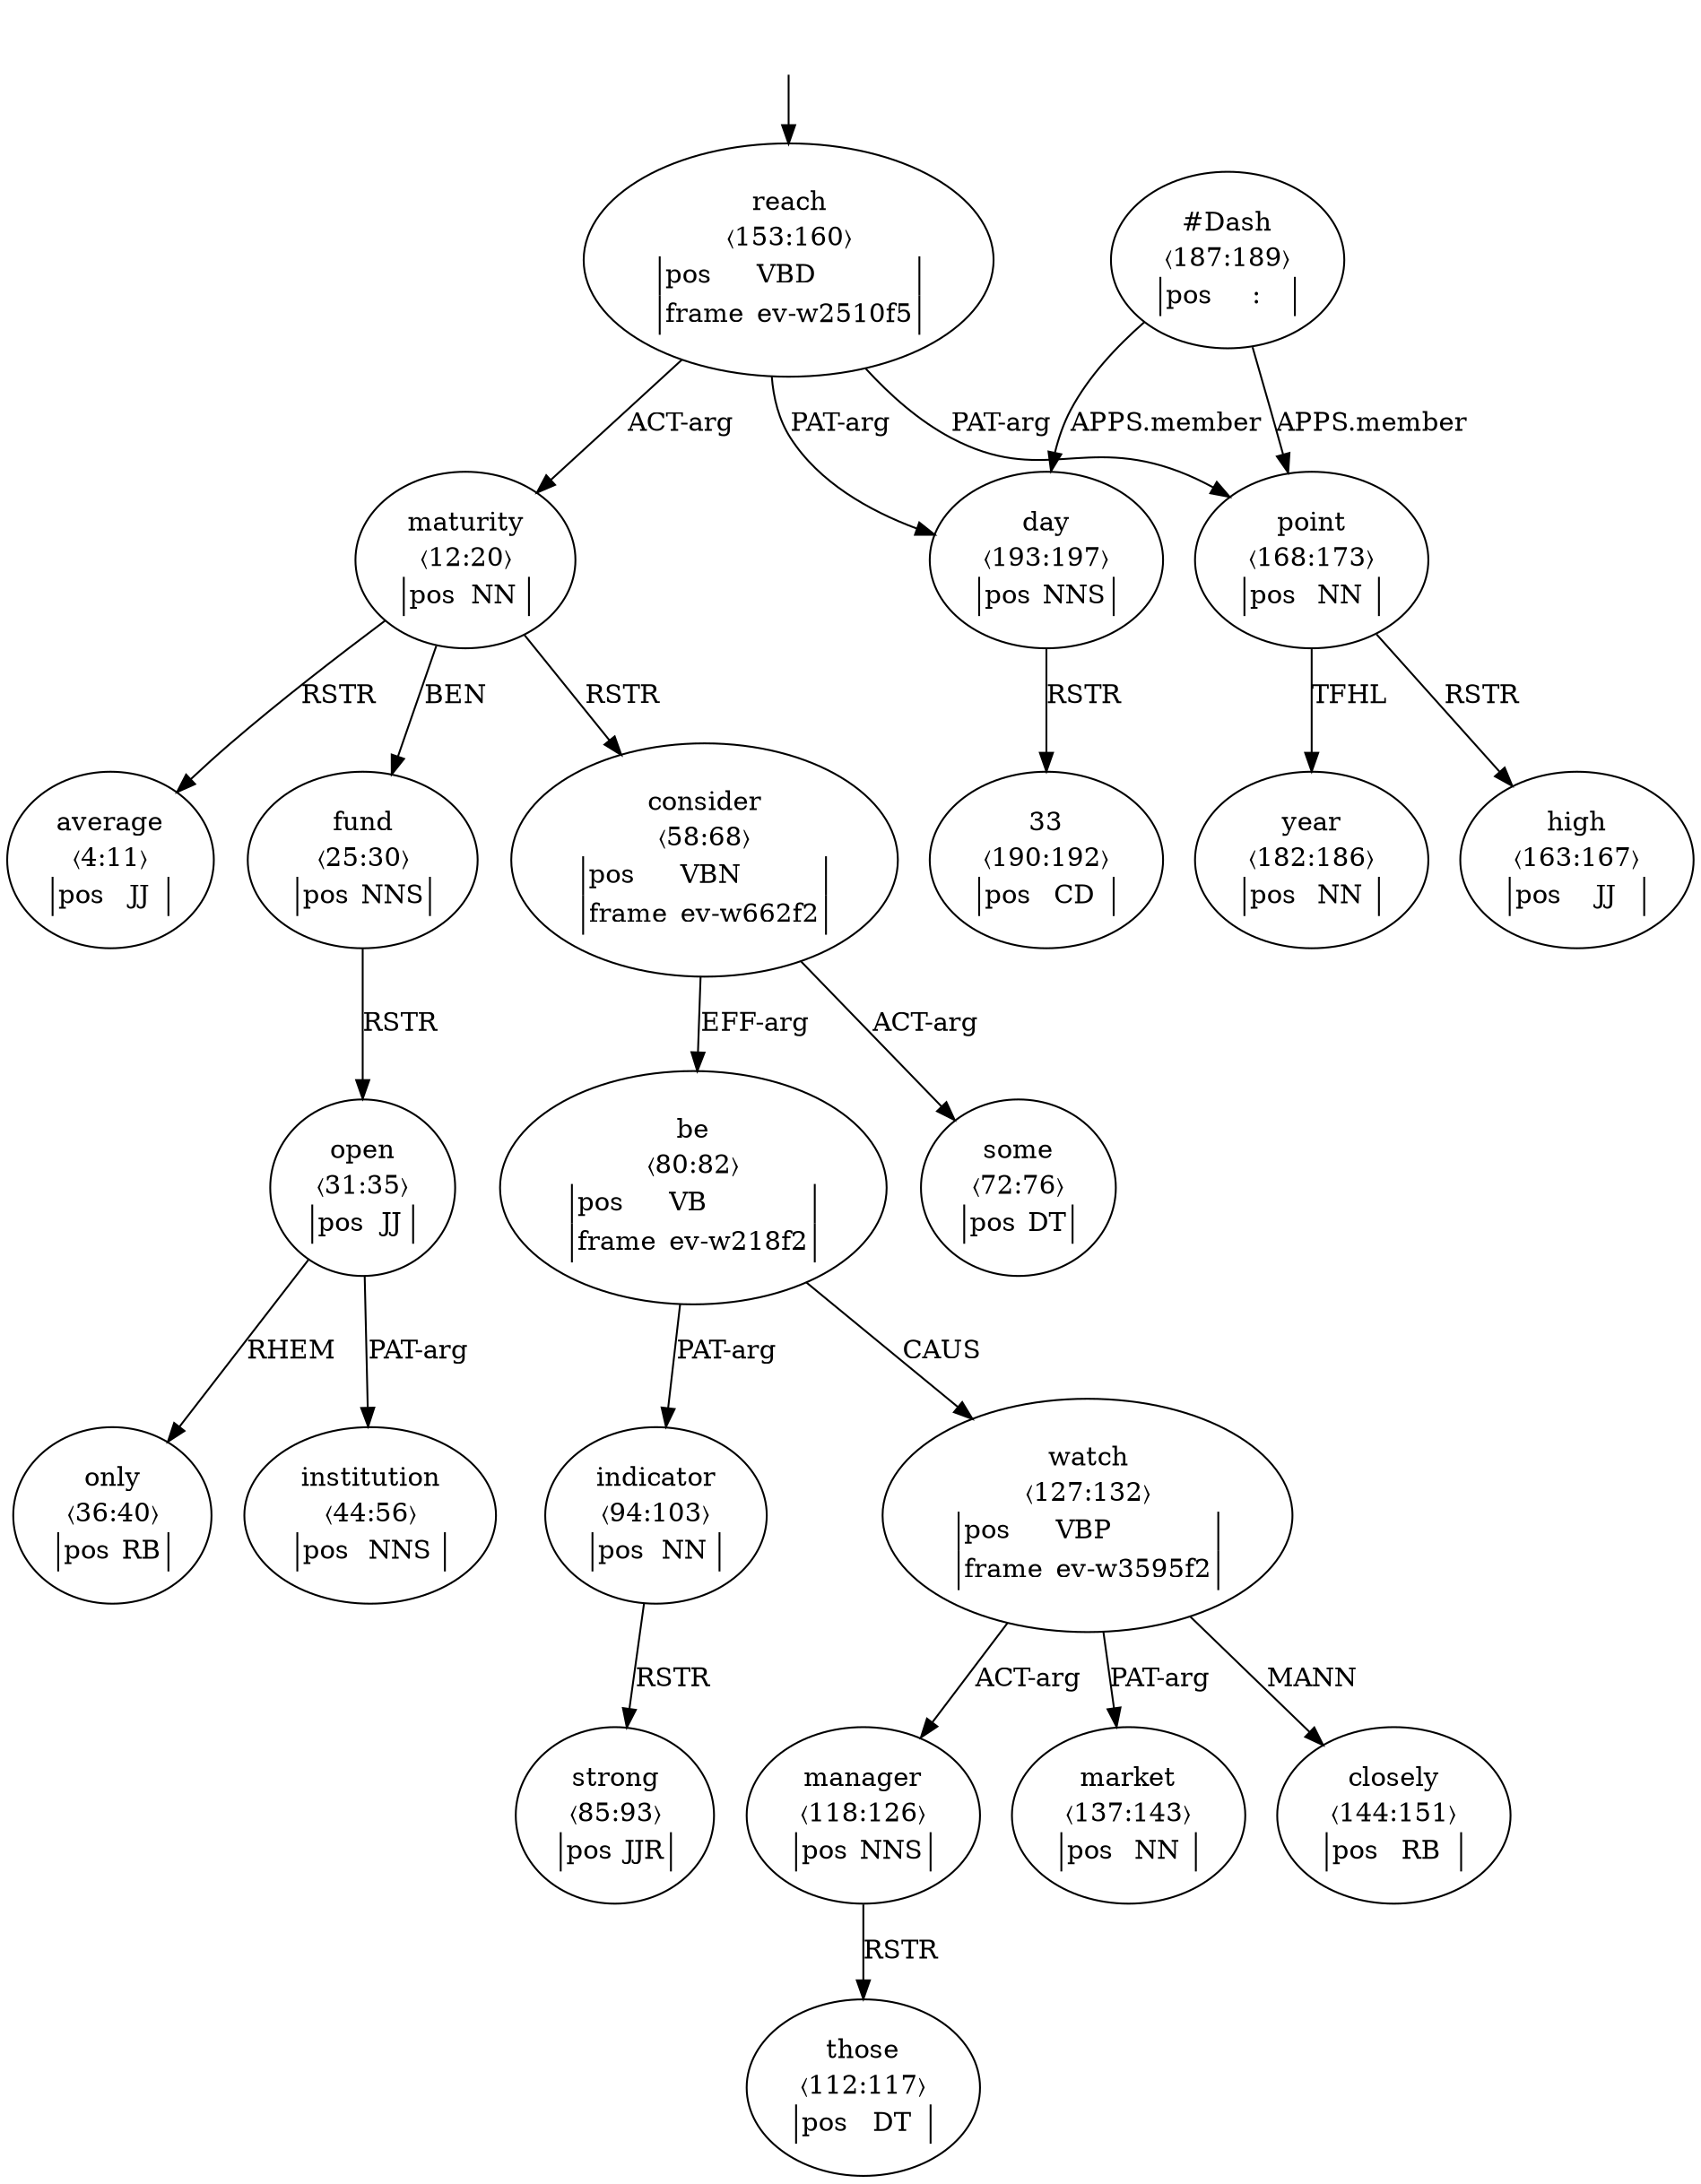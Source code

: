 digraph "20004007" {
  top [ style=invis ];
  top -> 26;
  1 [ label=<<table align="center" border="0" cellspacing="0"><tr><td colspan="2">average</td></tr><tr><td colspan="2">〈4:11〉</td></tr><tr><td sides="l" border="1" align="left">pos</td><td sides="r" border="1" align="left">JJ</td></tr></table>> ];
  2 [ label=<<table align="center" border="0" cellspacing="0"><tr><td colspan="2">maturity</td></tr><tr><td colspan="2">〈12:20〉</td></tr><tr><td sides="l" border="1" align="left">pos</td><td sides="r" border="1" align="left">NN</td></tr></table>> ];
  4 [ label=<<table align="center" border="0" cellspacing="0"><tr><td colspan="2">fund</td></tr><tr><td colspan="2">〈25:30〉</td></tr><tr><td sides="l" border="1" align="left">pos</td><td sides="r" border="1" align="left">NNS</td></tr></table>> ];
  5 [ label=<<table align="center" border="0" cellspacing="0"><tr><td colspan="2">open</td></tr><tr><td colspan="2">〈31:35〉</td></tr><tr><td sides="l" border="1" align="left">pos</td><td sides="r" border="1" align="left">JJ</td></tr></table>> ];
  6 [ label=<<table align="center" border="0" cellspacing="0"><tr><td colspan="2">only</td></tr><tr><td colspan="2">〈36:40〉</td></tr><tr><td sides="l" border="1" align="left">pos</td><td sides="r" border="1" align="left">RB</td></tr></table>> ];
  8 [ label=<<table align="center" border="0" cellspacing="0"><tr><td colspan="2">institution</td></tr><tr><td colspan="2">〈44:56〉</td></tr><tr><td sides="l" border="1" align="left">pos</td><td sides="r" border="1" align="left">NNS</td></tr></table>> ];
  10 [ label=<<table align="center" border="0" cellspacing="0"><tr><td colspan="2">consider</td></tr><tr><td colspan="2">〈58:68〉</td></tr><tr><td sides="l" border="1" align="left">pos</td><td sides="r" border="1" align="left">VBN</td></tr><tr><td sides="l" border="1" align="left">frame</td><td sides="r" border="1" align="left">ev-w662f2</td></tr></table>> ];
  12 [ label=<<table align="center" border="0" cellspacing="0"><tr><td colspan="2">some</td></tr><tr><td colspan="2">〈72:76〉</td></tr><tr><td sides="l" border="1" align="left">pos</td><td sides="r" border="1" align="left">DT</td></tr></table>> ];
  14 [ label=<<table align="center" border="0" cellspacing="0"><tr><td colspan="2">be</td></tr><tr><td colspan="2">〈80:82〉</td></tr><tr><td sides="l" border="1" align="left">pos</td><td sides="r" border="1" align="left">VB</td></tr><tr><td sides="l" border="1" align="left">frame</td><td sides="r" border="1" align="left">ev-w218f2</td></tr></table>> ];
  16 [ label=<<table align="center" border="0" cellspacing="0"><tr><td colspan="2">strong</td></tr><tr><td colspan="2">〈85:93〉</td></tr><tr><td sides="l" border="1" align="left">pos</td><td sides="r" border="1" align="left">JJR</td></tr></table>> ];
  17 [ label=<<table align="center" border="0" cellspacing="0"><tr><td colspan="2">indicator</td></tr><tr><td colspan="2">〈94:103〉</td></tr><tr><td sides="l" border="1" align="left">pos</td><td sides="r" border="1" align="left">NN</td></tr></table>> ];
  19 [ label=<<table align="center" border="0" cellspacing="0"><tr><td colspan="2">those</td></tr><tr><td colspan="2">〈112:117〉</td></tr><tr><td sides="l" border="1" align="left">pos</td><td sides="r" border="1" align="left">DT</td></tr></table>> ];
  20 [ label=<<table align="center" border="0" cellspacing="0"><tr><td colspan="2">manager</td></tr><tr><td colspan="2">〈118:126〉</td></tr><tr><td sides="l" border="1" align="left">pos</td><td sides="r" border="1" align="left">NNS</td></tr></table>> ];
  21 [ label=<<table align="center" border="0" cellspacing="0"><tr><td colspan="2">watch</td></tr><tr><td colspan="2">〈127:132〉</td></tr><tr><td sides="l" border="1" align="left">pos</td><td sides="r" border="1" align="left">VBP</td></tr><tr><td sides="l" border="1" align="left">frame</td><td sides="r" border="1" align="left">ev-w3595f2</td></tr></table>> ];
  23 [ label=<<table align="center" border="0" cellspacing="0"><tr><td colspan="2">market</td></tr><tr><td colspan="2">〈137:143〉</td></tr><tr><td sides="l" border="1" align="left">pos</td><td sides="r" border="1" align="left">NN</td></tr></table>> ];
  24 [ label=<<table align="center" border="0" cellspacing="0"><tr><td colspan="2">closely</td></tr><tr><td colspan="2">〈144:151〉</td></tr><tr><td sides="l" border="1" align="left">pos</td><td sides="r" border="1" align="left">RB</td></tr></table>> ];
  26 [ label=<<table align="center" border="0" cellspacing="0"><tr><td colspan="2">reach</td></tr><tr><td colspan="2">〈153:160〉</td></tr><tr><td sides="l" border="1" align="left">pos</td><td sides="r" border="1" align="left">VBD</td></tr><tr><td sides="l" border="1" align="left">frame</td><td sides="r" border="1" align="left">ev-w2510f5</td></tr></table>> ];
  28 [ label=<<table align="center" border="0" cellspacing="0"><tr><td colspan="2">high</td></tr><tr><td colspan="2">〈163:167〉</td></tr><tr><td sides="l" border="1" align="left">pos</td><td sides="r" border="1" align="left">JJ</td></tr></table>> ];
  29 [ label=<<table align="center" border="0" cellspacing="0"><tr><td colspan="2">point</td></tr><tr><td colspan="2">〈168:173〉</td></tr><tr><td sides="l" border="1" align="left">pos</td><td sides="r" border="1" align="left">NN</td></tr></table>> ];
  32 [ label=<<table align="center" border="0" cellspacing="0"><tr><td colspan="2">year</td></tr><tr><td colspan="2">〈182:186〉</td></tr><tr><td sides="l" border="1" align="left">pos</td><td sides="r" border="1" align="left">NN</td></tr></table>> ];
  33 [ label=<<table align="center" border="0" cellspacing="0"><tr><td colspan="2">#Dash</td></tr><tr><td colspan="2">〈187:189〉</td></tr><tr><td sides="l" border="1" align="left">pos</td><td sides="r" border="1" align="left">:</td></tr></table>> ];
  34 [ label=<<table align="center" border="0" cellspacing="0"><tr><td colspan="2">33</td></tr><tr><td colspan="2">〈190:192〉</td></tr><tr><td sides="l" border="1" align="left">pos</td><td sides="r" border="1" align="left">CD</td></tr></table>> ];
  35 [ label=<<table align="center" border="0" cellspacing="0"><tr><td colspan="2">day</td></tr><tr><td colspan="2">〈193:197〉</td></tr><tr><td sides="l" border="1" align="left">pos</td><td sides="r" border="1" align="left">NNS</td></tr></table>> ];
  5 -> 8 [ label="PAT-arg" ];
  2 -> 4 [ label="BEN" ];
  26 -> 35 [ label="PAT-arg" ];
  21 -> 24 [ label="MANN" ];
  14 -> 21 [ label="CAUS" ];
  29 -> 28 [ label="RSTR" ];
  10 -> 12 [ label="ACT-arg" ];
  20 -> 19 [ label="RSTR" ];
  14 -> 17 [ label="PAT-arg" ];
  26 -> 29 [ label="PAT-arg" ];
  26 -> 2 [ label="ACT-arg" ];
  29 -> 32 [ label="TFHL" ];
  2 -> 10 [ label="RSTR" ];
  35 -> 34 [ label="RSTR" ];
  4 -> 5 [ label="RSTR" ];
  5 -> 6 [ label="RHEM" ];
  21 -> 20 [ label="ACT-arg" ];
  10 -> 14 [ label="EFF-arg" ];
  2 -> 1 [ label="RSTR" ];
  17 -> 16 [ label="RSTR" ];
  33 -> 29 [ label="APPS.member" ];
  21 -> 23 [ label="PAT-arg" ];
  33 -> 35 [ label="APPS.member" ];
}

